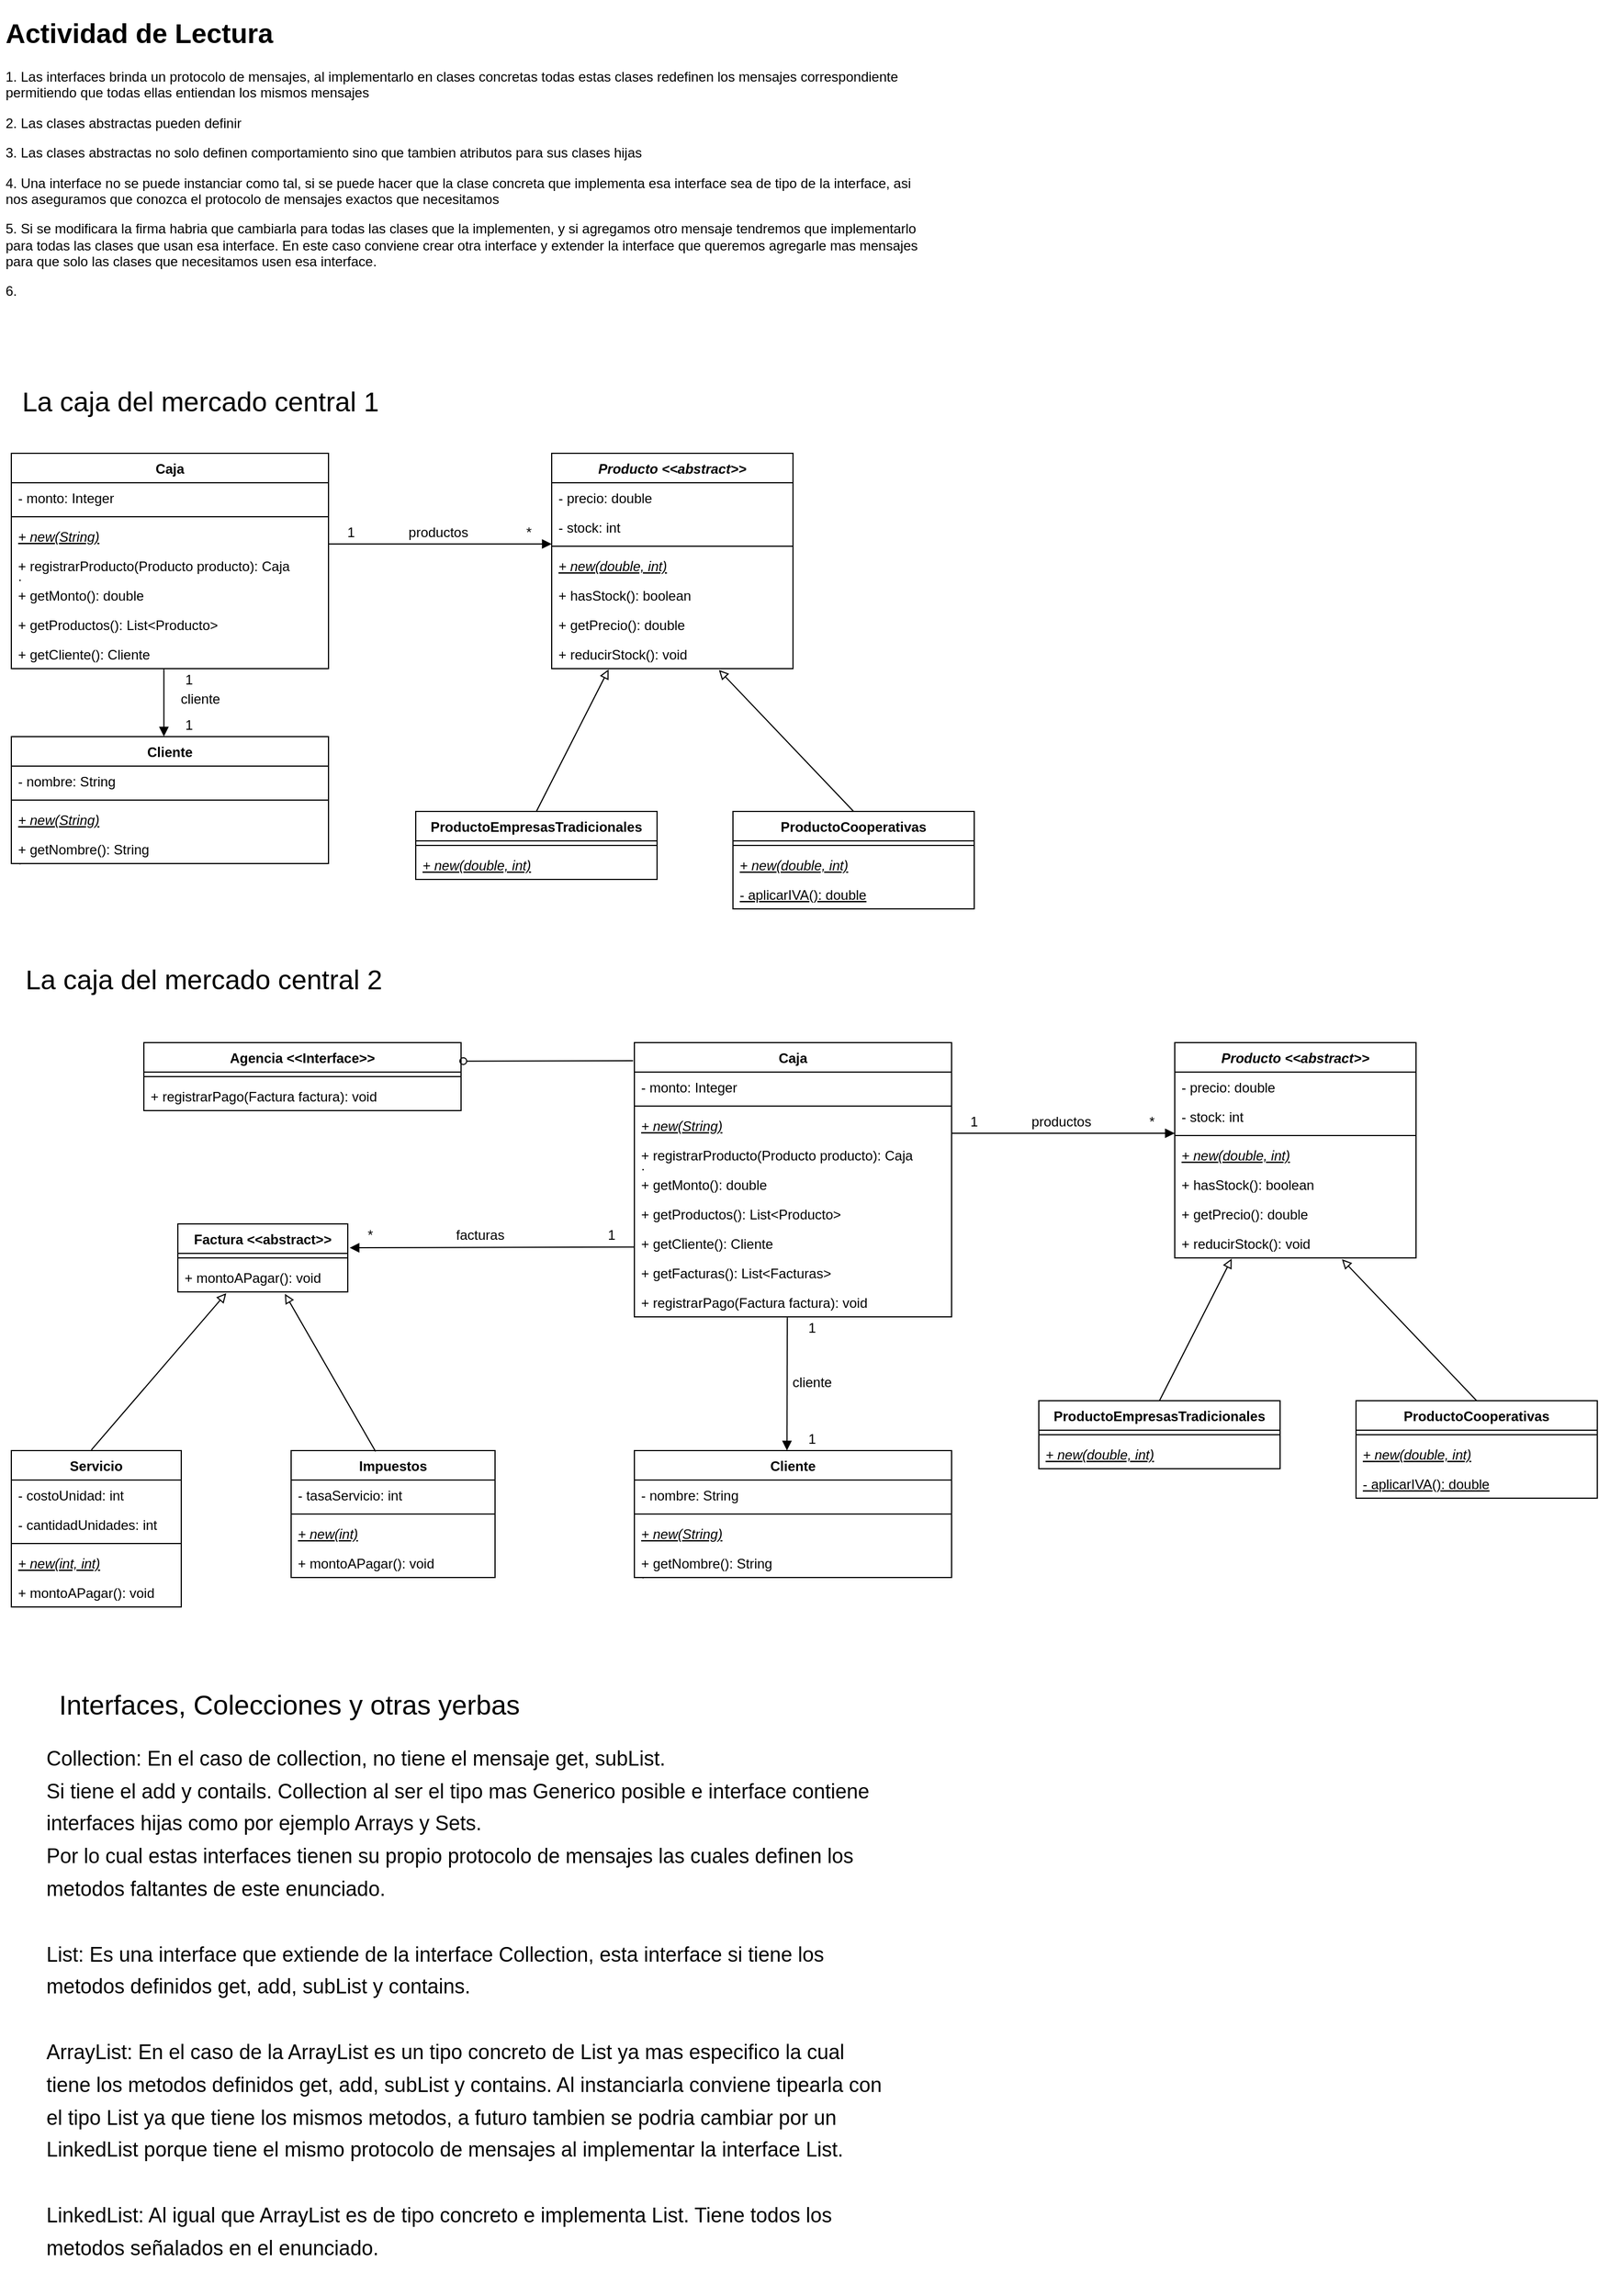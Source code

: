 <mxfile version="17.4.6" type="github">
  <diagram id="h2imKSvwqHgFwFgqD-qL" name="Page-1">
    <mxGraphModel dx="1090" dy="577" grid="1" gridSize="10" guides="1" tooltips="1" connect="1" arrows="1" fold="1" page="1" pageScale="1" pageWidth="827" pageHeight="1169" math="0" shadow="0">
      <root>
        <mxCell id="0" />
        <mxCell id="1" parent="0" />
        <mxCell id="-CZiWa_femPdXsY6NKQu-2" value="&lt;h1&gt;Actividad de Lectura&lt;/h1&gt;&lt;p&gt;1. Las interfaces brinda un protocolo de mensajes, al implementarlo en clases concretas todas estas clases redefinen los mensajes correspondiente permitiendo que todas ellas entiendan los mismos mensajes&lt;/p&gt;&lt;p&gt;2. Las clases abstractas pueden definir&amp;nbsp;&lt;/p&gt;&lt;p&gt;3. Las clases abstractas no solo definen comportamiento sino que tambien atributos para sus clases hijas&lt;/p&gt;&lt;p&gt;4. Una interface no se puede instanciar como tal, si se puede hacer que la clase concreta que implementa esa interface sea de tipo de la interface, asi nos aseguramos que conozca el protocolo de mensajes exactos que necesitamos&lt;/p&gt;&lt;p&gt;5. Si se modificara la firma habria que cambiarla para todas las clases que la implementen, y si agregamos otro mensaje tendremos que implementarlo para todas las clases que usan esa interface. En este caso conviene crear otra interface y extender la interface que queremos agregarle mas mensajes para que solo las clases que necesitamos usen esa interface.&lt;/p&gt;&lt;p&gt;6.&lt;/p&gt;" style="text;html=1;strokeColor=none;fillColor=none;spacing=5;spacingTop=-20;whiteSpace=wrap;overflow=hidden;rounded=0;" parent="1" vertex="1">
          <mxGeometry y="10" width="820" height="320" as="geometry" />
        </mxCell>
        <mxCell id="-CZiWa_femPdXsY6NKQu-3" value="&lt;font style=&quot;font-size: 24px&quot;&gt;La caja del mercado central 1&lt;/font&gt;" style="text;html=1;strokeColor=none;fillColor=none;align=center;verticalAlign=middle;whiteSpace=wrap;rounded=0;" parent="1" vertex="1">
          <mxGeometry x="7" y="340" width="340" height="30" as="geometry" />
        </mxCell>
        <mxCell id="-CZiWa_femPdXsY6NKQu-4" value="Producto &lt;&lt;abstract&gt;&gt;" style="swimlane;fontStyle=3;align=center;verticalAlign=top;childLayout=stackLayout;horizontal=1;startSize=26;horizontalStack=0;resizeParent=1;resizeParentMax=0;resizeLast=0;collapsible=1;marginBottom=0;strokeColor=default;" parent="1" vertex="1">
          <mxGeometry x="487" y="400" width="213" height="190" as="geometry" />
        </mxCell>
        <mxCell id="-CZiWa_femPdXsY6NKQu-6" value="- precio: double" style="text;strokeColor=none;fillColor=none;align=left;verticalAlign=top;spacingLeft=4;spacingRight=4;overflow=hidden;rotatable=0;points=[[0,0.5],[1,0.5]];portConstraint=eastwest;" parent="-CZiWa_femPdXsY6NKQu-4" vertex="1">
          <mxGeometry y="26" width="213" height="26" as="geometry" />
        </mxCell>
        <mxCell id="-CZiWa_femPdXsY6NKQu-17" value="- stock: int" style="text;strokeColor=none;fillColor=none;align=left;verticalAlign=top;spacingLeft=4;spacingRight=4;overflow=hidden;rotatable=0;points=[[0,0.5],[1,0.5]];portConstraint=eastwest;" parent="-CZiWa_femPdXsY6NKQu-4" vertex="1">
          <mxGeometry y="52" width="213" height="26" as="geometry" />
        </mxCell>
        <mxCell id="-CZiWa_femPdXsY6NKQu-5" value="" style="line;strokeWidth=1;fillColor=none;align=left;verticalAlign=middle;spacingTop=-1;spacingLeft=3;spacingRight=3;rotatable=0;labelPosition=right;points=[];portConstraint=eastwest;" parent="-CZiWa_femPdXsY6NKQu-4" vertex="1">
          <mxGeometry y="78" width="213" height="8" as="geometry" />
        </mxCell>
        <mxCell id="vVhiKxb_t9OgOWYi2Gku-17" value="+ new(double, int)" style="text;strokeColor=none;fillColor=none;align=left;verticalAlign=top;spacingLeft=4;spacingRight=4;overflow=hidden;rotatable=0;points=[[0,0.5],[1,0.5]];portConstraint=eastwest;fontStyle=6" vertex="1" parent="-CZiWa_femPdXsY6NKQu-4">
          <mxGeometry y="86" width="213" height="26" as="geometry" />
        </mxCell>
        <mxCell id="WXgyOnsabrxjxRNwVm4t-1" value="+ hasStock(): boolean" style="text;strokeColor=none;fillColor=none;align=left;verticalAlign=top;spacingLeft=4;spacingRight=4;overflow=hidden;rotatable=0;points=[[0,0.5],[1,0.5]];portConstraint=eastwest;" parent="-CZiWa_femPdXsY6NKQu-4" vertex="1">
          <mxGeometry y="112" width="213" height="26" as="geometry" />
        </mxCell>
        <mxCell id="vVhiKxb_t9OgOWYi2Gku-18" value="+ getPrecio(): double" style="text;strokeColor=none;fillColor=none;align=left;verticalAlign=top;spacingLeft=4;spacingRight=4;overflow=hidden;rotatable=0;points=[[0,0.5],[1,0.5]];portConstraint=eastwest;" vertex="1" parent="-CZiWa_femPdXsY6NKQu-4">
          <mxGeometry y="138" width="213" height="26" as="geometry" />
        </mxCell>
        <mxCell id="vVhiKxb_t9OgOWYi2Gku-19" value="+ reducirStock(): void" style="text;strokeColor=none;fillColor=none;align=left;verticalAlign=top;spacingLeft=4;spacingRight=4;overflow=hidden;rotatable=0;points=[[0,0.5],[1,0.5]];portConstraint=eastwest;" vertex="1" parent="-CZiWa_femPdXsY6NKQu-4">
          <mxGeometry y="164" width="213" height="26" as="geometry" />
        </mxCell>
        <mxCell id="-CZiWa_femPdXsY6NKQu-10" value="Caja" style="swimlane;fontStyle=1;align=center;verticalAlign=top;childLayout=stackLayout;horizontal=1;startSize=26;horizontalStack=0;resizeParent=1;resizeParentMax=0;resizeLast=0;collapsible=1;marginBottom=0;strokeColor=default;" parent="1" vertex="1">
          <mxGeometry x="10" y="400" width="280" height="190" as="geometry" />
        </mxCell>
        <mxCell id="-CZiWa_femPdXsY6NKQu-35" value="- monto: Integer" style="text;strokeColor=none;fillColor=none;align=left;verticalAlign=top;spacingLeft=4;spacingRight=4;overflow=hidden;rotatable=0;points=[[0,0.5],[1,0.5]];portConstraint=eastwest;" parent="-CZiWa_femPdXsY6NKQu-10" vertex="1">
          <mxGeometry y="26" width="280" height="26" as="geometry" />
        </mxCell>
        <mxCell id="-CZiWa_femPdXsY6NKQu-11" value="" style="line;strokeWidth=1;fillColor=none;align=left;verticalAlign=middle;spacingTop=-1;spacingLeft=3;spacingRight=3;rotatable=0;labelPosition=right;points=[];portConstraint=eastwest;" parent="-CZiWa_femPdXsY6NKQu-10" vertex="1">
          <mxGeometry y="52" width="280" height="8" as="geometry" />
        </mxCell>
        <mxCell id="-CZiWa_femPdXsY6NKQu-12" value="+ new(String)" style="text;strokeColor=none;fillColor=none;align=left;verticalAlign=top;spacingLeft=4;spacingRight=4;overflow=hidden;rotatable=0;points=[[0,0.5],[1,0.5]];portConstraint=eastwest;fontStyle=6" parent="-CZiWa_femPdXsY6NKQu-10" vertex="1">
          <mxGeometry y="60" width="280" height="26" as="geometry" />
        </mxCell>
        <mxCell id="vVhiKxb_t9OgOWYi2Gku-1" value="+ registrarProducto(Producto producto): Caja&#xa;: " style="text;strokeColor=none;fillColor=none;align=left;verticalAlign=top;spacingLeft=4;spacingRight=4;overflow=hidden;rotatable=0;points=[[0,0.5],[1,0.5]];portConstraint=eastwest;" vertex="1" parent="-CZiWa_femPdXsY6NKQu-10">
          <mxGeometry y="86" width="280" height="26" as="geometry" />
        </mxCell>
        <mxCell id="-CZiWa_femPdXsY6NKQu-13" value="+ getMonto(): double" style="text;strokeColor=none;fillColor=none;align=left;verticalAlign=top;spacingLeft=4;spacingRight=4;overflow=hidden;rotatable=0;points=[[0,0.5],[1,0.5]];portConstraint=eastwest;" parent="-CZiWa_femPdXsY6NKQu-10" vertex="1">
          <mxGeometry y="112" width="280" height="26" as="geometry" />
        </mxCell>
        <mxCell id="vVhiKxb_t9OgOWYi2Gku-2" value="+ getProductos(): List&lt;Producto&gt;" style="text;strokeColor=none;fillColor=none;align=left;verticalAlign=top;spacingLeft=4;spacingRight=4;overflow=hidden;rotatable=0;points=[[0,0.5],[1,0.5]];portConstraint=eastwest;" vertex="1" parent="-CZiWa_femPdXsY6NKQu-10">
          <mxGeometry y="138" width="280" height="26" as="geometry" />
        </mxCell>
        <mxCell id="vVhiKxb_t9OgOWYi2Gku-3" value="+ getCliente(): Cliente" style="text;strokeColor=none;fillColor=none;align=left;verticalAlign=top;spacingLeft=4;spacingRight=4;overflow=hidden;rotatable=0;points=[[0,0.5],[1,0.5]];portConstraint=eastwest;" vertex="1" parent="-CZiWa_femPdXsY6NKQu-10">
          <mxGeometry y="164" width="280" height="26" as="geometry" />
        </mxCell>
        <mxCell id="-CZiWa_femPdXsY6NKQu-18" value="ProductoEmpresasTradicionales" style="swimlane;fontStyle=1;align=center;verticalAlign=top;childLayout=stackLayout;horizontal=1;startSize=26;horizontalStack=0;resizeParent=1;resizeParentMax=0;resizeLast=0;collapsible=1;marginBottom=0;strokeColor=default;" parent="1" vertex="1">
          <mxGeometry x="367" y="716" width="213" height="60" as="geometry" />
        </mxCell>
        <mxCell id="-CZiWa_femPdXsY6NKQu-21" value="" style="line;strokeWidth=1;fillColor=none;align=left;verticalAlign=middle;spacingTop=-1;spacingLeft=3;spacingRight=3;rotatable=0;labelPosition=right;points=[];portConstraint=eastwest;" parent="-CZiWa_femPdXsY6NKQu-18" vertex="1">
          <mxGeometry y="26" width="213" height="8" as="geometry" />
        </mxCell>
        <mxCell id="vVhiKxb_t9OgOWYi2Gku-20" value="+ new(double, int)" style="text;strokeColor=none;fillColor=none;align=left;verticalAlign=top;spacingLeft=4;spacingRight=4;overflow=hidden;rotatable=0;points=[[0,0.5],[1,0.5]];portConstraint=eastwest;fontStyle=6" vertex="1" parent="-CZiWa_femPdXsY6NKQu-18">
          <mxGeometry y="34" width="213" height="26" as="geometry" />
        </mxCell>
        <mxCell id="-CZiWa_femPdXsY6NKQu-25" value="ProductoCooperativas" style="swimlane;fontStyle=1;align=center;verticalAlign=top;childLayout=stackLayout;horizontal=1;startSize=26;horizontalStack=0;resizeParent=1;resizeParentMax=0;resizeLast=0;collapsible=1;marginBottom=0;strokeColor=default;" parent="1" vertex="1">
          <mxGeometry x="647" y="716" width="213" height="86" as="geometry" />
        </mxCell>
        <mxCell id="-CZiWa_femPdXsY6NKQu-28" value="" style="line;strokeWidth=1;fillColor=none;align=left;verticalAlign=middle;spacingTop=-1;spacingLeft=3;spacingRight=3;rotatable=0;labelPosition=right;points=[];portConstraint=eastwest;" parent="-CZiWa_femPdXsY6NKQu-25" vertex="1">
          <mxGeometry y="26" width="213" height="8" as="geometry" />
        </mxCell>
        <mxCell id="vVhiKxb_t9OgOWYi2Gku-21" value="+ new(double, int)" style="text;strokeColor=none;fillColor=none;align=left;verticalAlign=top;spacingLeft=4;spacingRight=4;overflow=hidden;rotatable=0;points=[[0,0.5],[1,0.5]];portConstraint=eastwest;fontStyle=6" vertex="1" parent="-CZiWa_femPdXsY6NKQu-25">
          <mxGeometry y="34" width="213" height="26" as="geometry" />
        </mxCell>
        <mxCell id="WXgyOnsabrxjxRNwVm4t-2" value="- aplicarIVA(): double" style="text;strokeColor=none;fillColor=none;align=left;verticalAlign=top;spacingLeft=4;spacingRight=4;overflow=hidden;rotatable=0;points=[[0,0.5],[1,0.5]];portConstraint=eastwest;fontStyle=4" parent="-CZiWa_femPdXsY6NKQu-25" vertex="1">
          <mxGeometry y="60" width="213" height="26" as="geometry" />
        </mxCell>
        <mxCell id="-CZiWa_femPdXsY6NKQu-32" style="edgeStyle=none;orthogonalLoop=1;jettySize=auto;html=1;exitX=1;exitY=1;exitDx=0;exitDy=0;endArrow=none;endFill=0;rounded=0;entryX=0.999;entryY=0.808;entryDx=0;entryDy=0;entryPerimeter=0;startArrow=block;startFill=1;" parent="1" source="-CZiWa_femPdXsY6NKQu-37" edge="1">
          <mxGeometry relative="1" as="geometry">
            <mxPoint x="289.997" y="479.998" as="targetPoint" />
            <mxPoint x="482.21" y="480.422" as="sourcePoint" />
          </mxGeometry>
        </mxCell>
        <mxCell id="-CZiWa_femPdXsY6NKQu-33" style="edgeStyle=none;orthogonalLoop=1;jettySize=auto;html=1;endArrow=none;endFill=0;rounded=0;entryX=0.5;entryY=0;entryDx=0;entryDy=0;startArrow=block;startFill=0;exitX=0.236;exitY=1.025;exitDx=0;exitDy=0;exitPerimeter=0;" parent="1" source="vVhiKxb_t9OgOWYi2Gku-19" target="-CZiWa_femPdXsY6NKQu-18" edge="1">
          <mxGeometry relative="1" as="geometry">
            <mxPoint x="530.55" y="623.43" as="targetPoint" />
            <mxPoint x="527" y="610" as="sourcePoint" />
          </mxGeometry>
        </mxCell>
        <mxCell id="-CZiWa_femPdXsY6NKQu-34" style="edgeStyle=none;orthogonalLoop=1;jettySize=auto;html=1;endArrow=none;endFill=0;rounded=0;entryX=0.5;entryY=0;entryDx=0;entryDy=0;startArrow=block;startFill=0;exitX=0.693;exitY=1.045;exitDx=0;exitDy=0;exitPerimeter=0;" parent="1" source="vVhiKxb_t9OgOWYi2Gku-19" target="-CZiWa_femPdXsY6NKQu-25" edge="1">
          <mxGeometry relative="1" as="geometry">
            <mxPoint x="571.75" y="650" as="targetPoint" />
            <mxPoint x="677" y="630" as="sourcePoint" />
          </mxGeometry>
        </mxCell>
        <mxCell id="-CZiWa_femPdXsY6NKQu-36" value="productos" style="text;html=1;strokeColor=none;fillColor=none;align=center;verticalAlign=middle;whiteSpace=wrap;rounded=0;" parent="1" vertex="1">
          <mxGeometry x="367" y="460" width="40" height="20" as="geometry" />
        </mxCell>
        <mxCell id="-CZiWa_femPdXsY6NKQu-37" value="*" style="text;html=1;strokeColor=none;fillColor=none;align=center;verticalAlign=middle;whiteSpace=wrap;rounded=0;" parent="1" vertex="1">
          <mxGeometry x="447" y="460" width="40" height="20" as="geometry" />
        </mxCell>
        <mxCell id="-CZiWa_femPdXsY6NKQu-38" value="1" style="text;html=1;strokeColor=none;fillColor=none;align=center;verticalAlign=middle;whiteSpace=wrap;rounded=0;" parent="1" vertex="1">
          <mxGeometry x="290" y="460" width="40" height="20" as="geometry" />
        </mxCell>
        <mxCell id="vVhiKxb_t9OgOWYi2Gku-4" value="Cliente" style="swimlane;fontStyle=1;align=center;verticalAlign=top;childLayout=stackLayout;horizontal=1;startSize=26;horizontalStack=0;resizeParent=1;resizeParentMax=0;resizeLast=0;collapsible=1;marginBottom=0;strokeColor=default;" vertex="1" parent="1">
          <mxGeometry x="10" y="650" width="280" height="112" as="geometry" />
        </mxCell>
        <mxCell id="vVhiKxb_t9OgOWYi2Gku-5" value="- nombre: String" style="text;strokeColor=none;fillColor=none;align=left;verticalAlign=top;spacingLeft=4;spacingRight=4;overflow=hidden;rotatable=0;points=[[0,0.5],[1,0.5]];portConstraint=eastwest;" vertex="1" parent="vVhiKxb_t9OgOWYi2Gku-4">
          <mxGeometry y="26" width="280" height="26" as="geometry" />
        </mxCell>
        <mxCell id="vVhiKxb_t9OgOWYi2Gku-7" value="" style="line;strokeWidth=1;fillColor=none;align=left;verticalAlign=middle;spacingTop=-1;spacingLeft=3;spacingRight=3;rotatable=0;labelPosition=right;points=[];portConstraint=eastwest;" vertex="1" parent="vVhiKxb_t9OgOWYi2Gku-4">
          <mxGeometry y="52" width="280" height="8" as="geometry" />
        </mxCell>
        <mxCell id="vVhiKxb_t9OgOWYi2Gku-8" value="+ new(String)" style="text;strokeColor=none;fillColor=none;align=left;verticalAlign=top;spacingLeft=4;spacingRight=4;overflow=hidden;rotatable=0;points=[[0,0.5],[1,0.5]];portConstraint=eastwest;fontStyle=6" vertex="1" parent="vVhiKxb_t9OgOWYi2Gku-4">
          <mxGeometry y="60" width="280" height="26" as="geometry" />
        </mxCell>
        <mxCell id="vVhiKxb_t9OgOWYi2Gku-9" value="+ getNombre(): String&#xa;: " style="text;strokeColor=none;fillColor=none;align=left;verticalAlign=top;spacingLeft=4;spacingRight=4;overflow=hidden;rotatable=0;points=[[0,0.5],[1,0.5]];portConstraint=eastwest;" vertex="1" parent="vVhiKxb_t9OgOWYi2Gku-4">
          <mxGeometry y="86" width="280" height="26" as="geometry" />
        </mxCell>
        <mxCell id="vVhiKxb_t9OgOWYi2Gku-13" style="edgeStyle=none;orthogonalLoop=1;jettySize=auto;html=1;exitX=0.481;exitY=-0.001;exitDx=0;exitDy=0;endArrow=none;endFill=0;rounded=0;entryX=0.481;entryY=1.022;entryDx=0;entryDy=0;entryPerimeter=0;startArrow=block;startFill=1;exitPerimeter=0;" edge="1" parent="1" source="vVhiKxb_t9OgOWYi2Gku-4" target="vVhiKxb_t9OgOWYi2Gku-3">
          <mxGeometry relative="1" as="geometry">
            <mxPoint x="299.997" y="489.998" as="targetPoint" />
            <mxPoint x="497" y="490" as="sourcePoint" />
          </mxGeometry>
        </mxCell>
        <mxCell id="vVhiKxb_t9OgOWYi2Gku-14" value="cliente" style="text;html=1;strokeColor=none;fillColor=none;align=center;verticalAlign=middle;whiteSpace=wrap;rounded=0;" vertex="1" parent="1">
          <mxGeometry x="157" y="607" width="40" height="20" as="geometry" />
        </mxCell>
        <mxCell id="vVhiKxb_t9OgOWYi2Gku-15" value="1" style="text;html=1;strokeColor=none;fillColor=none;align=center;verticalAlign=middle;whiteSpace=wrap;rounded=0;" vertex="1" parent="1">
          <mxGeometry x="147" y="590" width="40" height="20" as="geometry" />
        </mxCell>
        <mxCell id="vVhiKxb_t9OgOWYi2Gku-16" value="1" style="text;html=1;strokeColor=none;fillColor=none;align=center;verticalAlign=middle;whiteSpace=wrap;rounded=0;" vertex="1" parent="1">
          <mxGeometry x="147" y="630" width="40" height="20" as="geometry" />
        </mxCell>
        <mxCell id="vVhiKxb_t9OgOWYi2Gku-23" value="Producto &lt;&lt;abstract&gt;&gt;" style="swimlane;fontStyle=3;align=center;verticalAlign=top;childLayout=stackLayout;horizontal=1;startSize=26;horizontalStack=0;resizeParent=1;resizeParentMax=0;resizeLast=0;collapsible=1;marginBottom=0;strokeColor=default;" vertex="1" parent="1">
          <mxGeometry x="1037" y="920" width="213" height="190" as="geometry" />
        </mxCell>
        <mxCell id="vVhiKxb_t9OgOWYi2Gku-24" value="- precio: double" style="text;strokeColor=none;fillColor=none;align=left;verticalAlign=top;spacingLeft=4;spacingRight=4;overflow=hidden;rotatable=0;points=[[0,0.5],[1,0.5]];portConstraint=eastwest;" vertex="1" parent="vVhiKxb_t9OgOWYi2Gku-23">
          <mxGeometry y="26" width="213" height="26" as="geometry" />
        </mxCell>
        <mxCell id="vVhiKxb_t9OgOWYi2Gku-25" value="- stock: int" style="text;strokeColor=none;fillColor=none;align=left;verticalAlign=top;spacingLeft=4;spacingRight=4;overflow=hidden;rotatable=0;points=[[0,0.5],[1,0.5]];portConstraint=eastwest;" vertex="1" parent="vVhiKxb_t9OgOWYi2Gku-23">
          <mxGeometry y="52" width="213" height="26" as="geometry" />
        </mxCell>
        <mxCell id="vVhiKxb_t9OgOWYi2Gku-26" value="" style="line;strokeWidth=1;fillColor=none;align=left;verticalAlign=middle;spacingTop=-1;spacingLeft=3;spacingRight=3;rotatable=0;labelPosition=right;points=[];portConstraint=eastwest;" vertex="1" parent="vVhiKxb_t9OgOWYi2Gku-23">
          <mxGeometry y="78" width="213" height="8" as="geometry" />
        </mxCell>
        <mxCell id="vVhiKxb_t9OgOWYi2Gku-27" value="+ new(double, int)" style="text;strokeColor=none;fillColor=none;align=left;verticalAlign=top;spacingLeft=4;spacingRight=4;overflow=hidden;rotatable=0;points=[[0,0.5],[1,0.5]];portConstraint=eastwest;fontStyle=6" vertex="1" parent="vVhiKxb_t9OgOWYi2Gku-23">
          <mxGeometry y="86" width="213" height="26" as="geometry" />
        </mxCell>
        <mxCell id="vVhiKxb_t9OgOWYi2Gku-28" value="+ hasStock(): boolean" style="text;strokeColor=none;fillColor=none;align=left;verticalAlign=top;spacingLeft=4;spacingRight=4;overflow=hidden;rotatable=0;points=[[0,0.5],[1,0.5]];portConstraint=eastwest;" vertex="1" parent="vVhiKxb_t9OgOWYi2Gku-23">
          <mxGeometry y="112" width="213" height="26" as="geometry" />
        </mxCell>
        <mxCell id="vVhiKxb_t9OgOWYi2Gku-29" value="+ getPrecio(): double" style="text;strokeColor=none;fillColor=none;align=left;verticalAlign=top;spacingLeft=4;spacingRight=4;overflow=hidden;rotatable=0;points=[[0,0.5],[1,0.5]];portConstraint=eastwest;" vertex="1" parent="vVhiKxb_t9OgOWYi2Gku-23">
          <mxGeometry y="138" width="213" height="26" as="geometry" />
        </mxCell>
        <mxCell id="vVhiKxb_t9OgOWYi2Gku-30" value="+ reducirStock(): void" style="text;strokeColor=none;fillColor=none;align=left;verticalAlign=top;spacingLeft=4;spacingRight=4;overflow=hidden;rotatable=0;points=[[0,0.5],[1,0.5]];portConstraint=eastwest;" vertex="1" parent="vVhiKxb_t9OgOWYi2Gku-23">
          <mxGeometry y="164" width="213" height="26" as="geometry" />
        </mxCell>
        <mxCell id="vVhiKxb_t9OgOWYi2Gku-31" value="Caja" style="swimlane;fontStyle=1;align=center;verticalAlign=top;childLayout=stackLayout;horizontal=1;startSize=26;horizontalStack=0;resizeParent=1;resizeParentMax=0;resizeLast=0;collapsible=1;marginBottom=0;strokeColor=default;" vertex="1" parent="1">
          <mxGeometry x="560" y="920" width="280" height="242" as="geometry" />
        </mxCell>
        <mxCell id="vVhiKxb_t9OgOWYi2Gku-32" value="- monto: Integer" style="text;strokeColor=none;fillColor=none;align=left;verticalAlign=top;spacingLeft=4;spacingRight=4;overflow=hidden;rotatable=0;points=[[0,0.5],[1,0.5]];portConstraint=eastwest;" vertex="1" parent="vVhiKxb_t9OgOWYi2Gku-31">
          <mxGeometry y="26" width="280" height="26" as="geometry" />
        </mxCell>
        <mxCell id="vVhiKxb_t9OgOWYi2Gku-33" value="" style="line;strokeWidth=1;fillColor=none;align=left;verticalAlign=middle;spacingTop=-1;spacingLeft=3;spacingRight=3;rotatable=0;labelPosition=right;points=[];portConstraint=eastwest;" vertex="1" parent="vVhiKxb_t9OgOWYi2Gku-31">
          <mxGeometry y="52" width="280" height="8" as="geometry" />
        </mxCell>
        <mxCell id="vVhiKxb_t9OgOWYi2Gku-34" value="+ new(String)" style="text;strokeColor=none;fillColor=none;align=left;verticalAlign=top;spacingLeft=4;spacingRight=4;overflow=hidden;rotatable=0;points=[[0,0.5],[1,0.5]];portConstraint=eastwest;fontStyle=6" vertex="1" parent="vVhiKxb_t9OgOWYi2Gku-31">
          <mxGeometry y="60" width="280" height="26" as="geometry" />
        </mxCell>
        <mxCell id="vVhiKxb_t9OgOWYi2Gku-35" value="+ registrarProducto(Producto producto): Caja&#xa;: " style="text;strokeColor=none;fillColor=none;align=left;verticalAlign=top;spacingLeft=4;spacingRight=4;overflow=hidden;rotatable=0;points=[[0,0.5],[1,0.5]];portConstraint=eastwest;" vertex="1" parent="vVhiKxb_t9OgOWYi2Gku-31">
          <mxGeometry y="86" width="280" height="26" as="geometry" />
        </mxCell>
        <mxCell id="vVhiKxb_t9OgOWYi2Gku-36" value="+ getMonto(): double" style="text;strokeColor=none;fillColor=none;align=left;verticalAlign=top;spacingLeft=4;spacingRight=4;overflow=hidden;rotatable=0;points=[[0,0.5],[1,0.5]];portConstraint=eastwest;" vertex="1" parent="vVhiKxb_t9OgOWYi2Gku-31">
          <mxGeometry y="112" width="280" height="26" as="geometry" />
        </mxCell>
        <mxCell id="vVhiKxb_t9OgOWYi2Gku-37" value="+ getProductos(): List&lt;Producto&gt;" style="text;strokeColor=none;fillColor=none;align=left;verticalAlign=top;spacingLeft=4;spacingRight=4;overflow=hidden;rotatable=0;points=[[0,0.5],[1,0.5]];portConstraint=eastwest;" vertex="1" parent="vVhiKxb_t9OgOWYi2Gku-31">
          <mxGeometry y="138" width="280" height="26" as="geometry" />
        </mxCell>
        <mxCell id="vVhiKxb_t9OgOWYi2Gku-38" value="+ getCliente(): Cliente" style="text;strokeColor=none;fillColor=none;align=left;verticalAlign=top;spacingLeft=4;spacingRight=4;overflow=hidden;rotatable=0;points=[[0,0.5],[1,0.5]];portConstraint=eastwest;" vertex="1" parent="vVhiKxb_t9OgOWYi2Gku-31">
          <mxGeometry y="164" width="280" height="26" as="geometry" />
        </mxCell>
        <mxCell id="vVhiKxb_t9OgOWYi2Gku-61" value="+ getFacturas(): List&lt;Facturas&gt;" style="text;strokeColor=none;fillColor=none;align=left;verticalAlign=top;spacingLeft=4;spacingRight=4;overflow=hidden;rotatable=0;points=[[0,0.5],[1,0.5]];portConstraint=eastwest;" vertex="1" parent="vVhiKxb_t9OgOWYi2Gku-31">
          <mxGeometry y="190" width="280" height="26" as="geometry" />
        </mxCell>
        <mxCell id="vVhiKxb_t9OgOWYi2Gku-62" value="+ registrarPago(Factura factura): void" style="text;strokeColor=none;fillColor=none;align=left;verticalAlign=top;spacingLeft=4;spacingRight=4;overflow=hidden;rotatable=0;points=[[0,0.5],[1,0.5]];portConstraint=eastwest;" vertex="1" parent="vVhiKxb_t9OgOWYi2Gku-31">
          <mxGeometry y="216" width="280" height="26" as="geometry" />
        </mxCell>
        <mxCell id="vVhiKxb_t9OgOWYi2Gku-39" value="ProductoEmpresasTradicionales" style="swimlane;fontStyle=1;align=center;verticalAlign=top;childLayout=stackLayout;horizontal=1;startSize=26;horizontalStack=0;resizeParent=1;resizeParentMax=0;resizeLast=0;collapsible=1;marginBottom=0;strokeColor=default;" vertex="1" parent="1">
          <mxGeometry x="917" y="1236" width="213" height="60" as="geometry" />
        </mxCell>
        <mxCell id="vVhiKxb_t9OgOWYi2Gku-40" value="" style="line;strokeWidth=1;fillColor=none;align=left;verticalAlign=middle;spacingTop=-1;spacingLeft=3;spacingRight=3;rotatable=0;labelPosition=right;points=[];portConstraint=eastwest;" vertex="1" parent="vVhiKxb_t9OgOWYi2Gku-39">
          <mxGeometry y="26" width="213" height="8" as="geometry" />
        </mxCell>
        <mxCell id="vVhiKxb_t9OgOWYi2Gku-41" value="+ new(double, int)" style="text;strokeColor=none;fillColor=none;align=left;verticalAlign=top;spacingLeft=4;spacingRight=4;overflow=hidden;rotatable=0;points=[[0,0.5],[1,0.5]];portConstraint=eastwest;fontStyle=6" vertex="1" parent="vVhiKxb_t9OgOWYi2Gku-39">
          <mxGeometry y="34" width="213" height="26" as="geometry" />
        </mxCell>
        <mxCell id="vVhiKxb_t9OgOWYi2Gku-42" value="ProductoCooperativas" style="swimlane;fontStyle=1;align=center;verticalAlign=top;childLayout=stackLayout;horizontal=1;startSize=26;horizontalStack=0;resizeParent=1;resizeParentMax=0;resizeLast=0;collapsible=1;marginBottom=0;strokeColor=default;" vertex="1" parent="1">
          <mxGeometry x="1197" y="1236" width="213" height="86" as="geometry" />
        </mxCell>
        <mxCell id="vVhiKxb_t9OgOWYi2Gku-43" value="" style="line;strokeWidth=1;fillColor=none;align=left;verticalAlign=middle;spacingTop=-1;spacingLeft=3;spacingRight=3;rotatable=0;labelPosition=right;points=[];portConstraint=eastwest;" vertex="1" parent="vVhiKxb_t9OgOWYi2Gku-42">
          <mxGeometry y="26" width="213" height="8" as="geometry" />
        </mxCell>
        <mxCell id="vVhiKxb_t9OgOWYi2Gku-44" value="+ new(double, int)" style="text;strokeColor=none;fillColor=none;align=left;verticalAlign=top;spacingLeft=4;spacingRight=4;overflow=hidden;rotatable=0;points=[[0,0.5],[1,0.5]];portConstraint=eastwest;fontStyle=6" vertex="1" parent="vVhiKxb_t9OgOWYi2Gku-42">
          <mxGeometry y="34" width="213" height="26" as="geometry" />
        </mxCell>
        <mxCell id="vVhiKxb_t9OgOWYi2Gku-45" value="- aplicarIVA(): double" style="text;strokeColor=none;fillColor=none;align=left;verticalAlign=top;spacingLeft=4;spacingRight=4;overflow=hidden;rotatable=0;points=[[0,0.5],[1,0.5]];portConstraint=eastwest;fontStyle=4" vertex="1" parent="vVhiKxb_t9OgOWYi2Gku-42">
          <mxGeometry y="60" width="213" height="26" as="geometry" />
        </mxCell>
        <mxCell id="vVhiKxb_t9OgOWYi2Gku-46" style="edgeStyle=none;orthogonalLoop=1;jettySize=auto;html=1;exitX=1;exitY=1;exitDx=0;exitDy=0;endArrow=none;endFill=0;rounded=0;entryX=0.999;entryY=0.808;entryDx=0;entryDy=0;entryPerimeter=0;startArrow=block;startFill=1;" edge="1" parent="1" source="vVhiKxb_t9OgOWYi2Gku-50">
          <mxGeometry relative="1" as="geometry">
            <mxPoint x="839.997" y="999.998" as="targetPoint" />
            <mxPoint x="1032.21" y="1000.422" as="sourcePoint" />
          </mxGeometry>
        </mxCell>
        <mxCell id="vVhiKxb_t9OgOWYi2Gku-47" style="edgeStyle=none;orthogonalLoop=1;jettySize=auto;html=1;endArrow=none;endFill=0;rounded=0;entryX=0.5;entryY=0;entryDx=0;entryDy=0;startArrow=block;startFill=0;exitX=0.236;exitY=1.025;exitDx=0;exitDy=0;exitPerimeter=0;" edge="1" parent="1" source="vVhiKxb_t9OgOWYi2Gku-30" target="vVhiKxb_t9OgOWYi2Gku-39">
          <mxGeometry relative="1" as="geometry">
            <mxPoint x="1080.55" y="1143.43" as="targetPoint" />
            <mxPoint x="1077" y="1130" as="sourcePoint" />
          </mxGeometry>
        </mxCell>
        <mxCell id="vVhiKxb_t9OgOWYi2Gku-48" style="edgeStyle=none;orthogonalLoop=1;jettySize=auto;html=1;endArrow=none;endFill=0;rounded=0;entryX=0.5;entryY=0;entryDx=0;entryDy=0;startArrow=block;startFill=0;exitX=0.693;exitY=1.045;exitDx=0;exitDy=0;exitPerimeter=0;" edge="1" parent="1" source="vVhiKxb_t9OgOWYi2Gku-30" target="vVhiKxb_t9OgOWYi2Gku-42">
          <mxGeometry relative="1" as="geometry">
            <mxPoint x="1121.75" y="1170" as="targetPoint" />
            <mxPoint x="1227" y="1150" as="sourcePoint" />
          </mxGeometry>
        </mxCell>
        <mxCell id="vVhiKxb_t9OgOWYi2Gku-49" value="productos" style="text;html=1;strokeColor=none;fillColor=none;align=center;verticalAlign=middle;whiteSpace=wrap;rounded=0;" vertex="1" parent="1">
          <mxGeometry x="917" y="980" width="40" height="20" as="geometry" />
        </mxCell>
        <mxCell id="vVhiKxb_t9OgOWYi2Gku-50" value="*" style="text;html=1;strokeColor=none;fillColor=none;align=center;verticalAlign=middle;whiteSpace=wrap;rounded=0;" vertex="1" parent="1">
          <mxGeometry x="997" y="980" width="40" height="20" as="geometry" />
        </mxCell>
        <mxCell id="vVhiKxb_t9OgOWYi2Gku-51" value="1" style="text;html=1;strokeColor=none;fillColor=none;align=center;verticalAlign=middle;whiteSpace=wrap;rounded=0;" vertex="1" parent="1">
          <mxGeometry x="840" y="980" width="40" height="20" as="geometry" />
        </mxCell>
        <mxCell id="vVhiKxb_t9OgOWYi2Gku-52" value="Cliente" style="swimlane;fontStyle=1;align=center;verticalAlign=top;childLayout=stackLayout;horizontal=1;startSize=26;horizontalStack=0;resizeParent=1;resizeParentMax=0;resizeLast=0;collapsible=1;marginBottom=0;strokeColor=default;" vertex="1" parent="1">
          <mxGeometry x="560" y="1280" width="280" height="112" as="geometry" />
        </mxCell>
        <mxCell id="vVhiKxb_t9OgOWYi2Gku-53" value="- nombre: String" style="text;strokeColor=none;fillColor=none;align=left;verticalAlign=top;spacingLeft=4;spacingRight=4;overflow=hidden;rotatable=0;points=[[0,0.5],[1,0.5]];portConstraint=eastwest;" vertex="1" parent="vVhiKxb_t9OgOWYi2Gku-52">
          <mxGeometry y="26" width="280" height="26" as="geometry" />
        </mxCell>
        <mxCell id="vVhiKxb_t9OgOWYi2Gku-54" value="" style="line;strokeWidth=1;fillColor=none;align=left;verticalAlign=middle;spacingTop=-1;spacingLeft=3;spacingRight=3;rotatable=0;labelPosition=right;points=[];portConstraint=eastwest;" vertex="1" parent="vVhiKxb_t9OgOWYi2Gku-52">
          <mxGeometry y="52" width="280" height="8" as="geometry" />
        </mxCell>
        <mxCell id="vVhiKxb_t9OgOWYi2Gku-55" value="+ new(String)" style="text;strokeColor=none;fillColor=none;align=left;verticalAlign=top;spacingLeft=4;spacingRight=4;overflow=hidden;rotatable=0;points=[[0,0.5],[1,0.5]];portConstraint=eastwest;fontStyle=6" vertex="1" parent="vVhiKxb_t9OgOWYi2Gku-52">
          <mxGeometry y="60" width="280" height="26" as="geometry" />
        </mxCell>
        <mxCell id="vVhiKxb_t9OgOWYi2Gku-56" value="+ getNombre(): String&#xa;: " style="text;strokeColor=none;fillColor=none;align=left;verticalAlign=top;spacingLeft=4;spacingRight=4;overflow=hidden;rotatable=0;points=[[0,0.5],[1,0.5]];portConstraint=eastwest;" vertex="1" parent="vVhiKxb_t9OgOWYi2Gku-52">
          <mxGeometry y="86" width="280" height="26" as="geometry" />
        </mxCell>
        <mxCell id="vVhiKxb_t9OgOWYi2Gku-57" style="edgeStyle=none;orthogonalLoop=1;jettySize=auto;html=1;exitX=0.481;exitY=-0.001;exitDx=0;exitDy=0;endArrow=none;endFill=0;rounded=0;entryX=0.482;entryY=1.022;entryDx=0;entryDy=0;entryPerimeter=0;startArrow=block;startFill=1;exitPerimeter=0;" edge="1" parent="1" source="vVhiKxb_t9OgOWYi2Gku-52" target="vVhiKxb_t9OgOWYi2Gku-62">
          <mxGeometry relative="1" as="geometry">
            <mxPoint x="849.997" y="1009.998" as="targetPoint" />
            <mxPoint x="1047" y="1010" as="sourcePoint" />
          </mxGeometry>
        </mxCell>
        <mxCell id="vVhiKxb_t9OgOWYi2Gku-58" value="cliente" style="text;html=1;strokeColor=none;fillColor=none;align=center;verticalAlign=middle;whiteSpace=wrap;rounded=0;" vertex="1" parent="1">
          <mxGeometry x="697" y="1210" width="40" height="20" as="geometry" />
        </mxCell>
        <mxCell id="vVhiKxb_t9OgOWYi2Gku-59" value="1" style="text;html=1;strokeColor=none;fillColor=none;align=center;verticalAlign=middle;whiteSpace=wrap;rounded=0;" vertex="1" parent="1">
          <mxGeometry x="697" y="1162" width="40" height="20" as="geometry" />
        </mxCell>
        <mxCell id="vVhiKxb_t9OgOWYi2Gku-60" value="1" style="text;html=1;strokeColor=none;fillColor=none;align=center;verticalAlign=middle;whiteSpace=wrap;rounded=0;" vertex="1" parent="1">
          <mxGeometry x="697" y="1260" width="40" height="20" as="geometry" />
        </mxCell>
        <mxCell id="vVhiKxb_t9OgOWYi2Gku-63" value="Agencia &lt;&lt;Interface&gt;&gt;" style="swimlane;fontStyle=1;align=center;verticalAlign=top;childLayout=stackLayout;horizontal=1;startSize=26;horizontalStack=0;resizeParent=1;resizeParentMax=0;resizeLast=0;collapsible=1;marginBottom=0;strokeColor=default;" vertex="1" parent="1">
          <mxGeometry x="127" y="920" width="280" height="60" as="geometry" />
        </mxCell>
        <mxCell id="vVhiKxb_t9OgOWYi2Gku-65" value="" style="line;strokeWidth=1;fillColor=none;align=left;verticalAlign=middle;spacingTop=-1;spacingLeft=3;spacingRight=3;rotatable=0;labelPosition=right;points=[];portConstraint=eastwest;" vertex="1" parent="vVhiKxb_t9OgOWYi2Gku-63">
          <mxGeometry y="26" width="280" height="8" as="geometry" />
        </mxCell>
        <mxCell id="vVhiKxb_t9OgOWYi2Gku-66" value="+ registrarPago(Factura factura): void" style="text;strokeColor=none;fillColor=none;align=left;verticalAlign=top;spacingLeft=4;spacingRight=4;overflow=hidden;rotatable=0;points=[[0,0.5],[1,0.5]];portConstraint=eastwest;fontStyle=0" vertex="1" parent="vVhiKxb_t9OgOWYi2Gku-63">
          <mxGeometry y="34" width="280" height="26" as="geometry" />
        </mxCell>
        <mxCell id="vVhiKxb_t9OgOWYi2Gku-68" style="edgeStyle=none;orthogonalLoop=1;jettySize=auto;html=1;exitX=1.007;exitY=0.272;exitDx=0;exitDy=0;endArrow=none;endFill=0;rounded=0;entryX=-0.004;entryY=0.066;entryDx=0;entryDy=0;entryPerimeter=0;startArrow=oval;startFill=0;exitPerimeter=0;" edge="1" parent="1" source="vVhiKxb_t9OgOWYi2Gku-63" target="vVhiKxb_t9OgOWYi2Gku-31">
          <mxGeometry relative="1" as="geometry">
            <mxPoint x="457.28" y="980.002" as="targetPoint" />
            <mxPoint x="457.0" y="1097.318" as="sourcePoint" />
          </mxGeometry>
        </mxCell>
        <mxCell id="vVhiKxb_t9OgOWYi2Gku-69" value="Factura &lt;&lt;abstract&gt;&gt;" style="swimlane;fontStyle=1;align=center;verticalAlign=top;childLayout=stackLayout;horizontal=1;startSize=26;horizontalStack=0;resizeParent=1;resizeParentMax=0;resizeLast=0;collapsible=1;marginBottom=0;strokeColor=default;" vertex="1" parent="1">
          <mxGeometry x="157" y="1080" width="150" height="60" as="geometry" />
        </mxCell>
        <mxCell id="vVhiKxb_t9OgOWYi2Gku-70" value="" style="line;strokeWidth=1;fillColor=none;align=left;verticalAlign=middle;spacingTop=-1;spacingLeft=3;spacingRight=3;rotatable=0;labelPosition=right;points=[];portConstraint=eastwest;" vertex="1" parent="vVhiKxb_t9OgOWYi2Gku-69">
          <mxGeometry y="26" width="150" height="8" as="geometry" />
        </mxCell>
        <mxCell id="vVhiKxb_t9OgOWYi2Gku-71" value="+ montoAPagar(): void" style="text;strokeColor=none;fillColor=none;align=left;verticalAlign=top;spacingLeft=4;spacingRight=4;overflow=hidden;rotatable=0;points=[[0,0.5],[1,0.5]];portConstraint=eastwest;fontStyle=0" vertex="1" parent="vVhiKxb_t9OgOWYi2Gku-69">
          <mxGeometry y="34" width="150" height="26" as="geometry" />
        </mxCell>
        <mxCell id="vVhiKxb_t9OgOWYi2Gku-72" value="Servicio" style="swimlane;fontStyle=1;align=center;verticalAlign=top;childLayout=stackLayout;horizontal=1;startSize=26;horizontalStack=0;resizeParent=1;resizeParentMax=0;resizeLast=0;collapsible=1;marginBottom=0;strokeColor=default;" vertex="1" parent="1">
          <mxGeometry x="10" y="1280" width="150" height="138" as="geometry" />
        </mxCell>
        <mxCell id="vVhiKxb_t9OgOWYi2Gku-75" value="- costoUnidad: int" style="text;strokeColor=none;fillColor=none;align=left;verticalAlign=top;spacingLeft=4;spacingRight=4;overflow=hidden;rotatable=0;points=[[0,0.5],[1,0.5]];portConstraint=eastwest;fontStyle=0" vertex="1" parent="vVhiKxb_t9OgOWYi2Gku-72">
          <mxGeometry y="26" width="150" height="26" as="geometry" />
        </mxCell>
        <mxCell id="vVhiKxb_t9OgOWYi2Gku-76" value="- cantidadUnidades: int" style="text;strokeColor=none;fillColor=none;align=left;verticalAlign=top;spacingLeft=4;spacingRight=4;overflow=hidden;rotatable=0;points=[[0,0.5],[1,0.5]];portConstraint=eastwest;fontStyle=0" vertex="1" parent="vVhiKxb_t9OgOWYi2Gku-72">
          <mxGeometry y="52" width="150" height="26" as="geometry" />
        </mxCell>
        <mxCell id="vVhiKxb_t9OgOWYi2Gku-73" value="" style="line;strokeWidth=1;fillColor=none;align=left;verticalAlign=middle;spacingTop=-1;spacingLeft=3;spacingRight=3;rotatable=0;labelPosition=right;points=[];portConstraint=eastwest;" vertex="1" parent="vVhiKxb_t9OgOWYi2Gku-72">
          <mxGeometry y="78" width="150" height="8" as="geometry" />
        </mxCell>
        <mxCell id="vVhiKxb_t9OgOWYi2Gku-77" value="+ new(int, int)" style="text;strokeColor=none;fillColor=none;align=left;verticalAlign=top;spacingLeft=4;spacingRight=4;overflow=hidden;rotatable=0;points=[[0,0.5],[1,0.5]];portConstraint=eastwest;fontStyle=6" vertex="1" parent="vVhiKxb_t9OgOWYi2Gku-72">
          <mxGeometry y="86" width="150" height="26" as="geometry" />
        </mxCell>
        <mxCell id="vVhiKxb_t9OgOWYi2Gku-74" value="+ montoAPagar(): void" style="text;strokeColor=none;fillColor=none;align=left;verticalAlign=top;spacingLeft=4;spacingRight=4;overflow=hidden;rotatable=0;points=[[0,0.5],[1,0.5]];portConstraint=eastwest;fontStyle=0" vertex="1" parent="vVhiKxb_t9OgOWYi2Gku-72">
          <mxGeometry y="112" width="150" height="26" as="geometry" />
        </mxCell>
        <mxCell id="vVhiKxb_t9OgOWYi2Gku-78" value="Impuestos" style="swimlane;fontStyle=1;align=center;verticalAlign=top;childLayout=stackLayout;horizontal=1;startSize=26;horizontalStack=0;resizeParent=1;resizeParentMax=0;resizeLast=0;collapsible=1;marginBottom=0;strokeColor=default;" vertex="1" parent="1">
          <mxGeometry x="257" y="1280" width="180" height="112" as="geometry" />
        </mxCell>
        <mxCell id="vVhiKxb_t9OgOWYi2Gku-79" value="- tasaServicio: int" style="text;strokeColor=none;fillColor=none;align=left;verticalAlign=top;spacingLeft=4;spacingRight=4;overflow=hidden;rotatable=0;points=[[0,0.5],[1,0.5]];portConstraint=eastwest;fontStyle=0" vertex="1" parent="vVhiKxb_t9OgOWYi2Gku-78">
          <mxGeometry y="26" width="180" height="26" as="geometry" />
        </mxCell>
        <mxCell id="vVhiKxb_t9OgOWYi2Gku-81" value="" style="line;strokeWidth=1;fillColor=none;align=left;verticalAlign=middle;spacingTop=-1;spacingLeft=3;spacingRight=3;rotatable=0;labelPosition=right;points=[];portConstraint=eastwest;" vertex="1" parent="vVhiKxb_t9OgOWYi2Gku-78">
          <mxGeometry y="52" width="180" height="8" as="geometry" />
        </mxCell>
        <mxCell id="vVhiKxb_t9OgOWYi2Gku-82" value="+ new(int)" style="text;strokeColor=none;fillColor=none;align=left;verticalAlign=top;spacingLeft=4;spacingRight=4;overflow=hidden;rotatable=0;points=[[0,0.5],[1,0.5]];portConstraint=eastwest;fontStyle=6" vertex="1" parent="vVhiKxb_t9OgOWYi2Gku-78">
          <mxGeometry y="60" width="180" height="26" as="geometry" />
        </mxCell>
        <mxCell id="vVhiKxb_t9OgOWYi2Gku-83" value="+ montoAPagar(): void" style="text;strokeColor=none;fillColor=none;align=left;verticalAlign=top;spacingLeft=4;spacingRight=4;overflow=hidden;rotatable=0;points=[[0,0.5],[1,0.5]];portConstraint=eastwest;fontStyle=0" vertex="1" parent="vVhiKxb_t9OgOWYi2Gku-78">
          <mxGeometry y="86" width="180" height="26" as="geometry" />
        </mxCell>
        <mxCell id="vVhiKxb_t9OgOWYi2Gku-84" style="edgeStyle=none;orthogonalLoop=1;jettySize=auto;html=1;endArrow=none;endFill=0;rounded=0;entryX=0.414;entryY=0.007;entryDx=0;entryDy=0;startArrow=block;startFill=0;exitX=0.63;exitY=1.066;exitDx=0;exitDy=0;exitPerimeter=0;entryPerimeter=0;" edge="1" parent="1" source="vVhiKxb_t9OgOWYi2Gku-71" target="vVhiKxb_t9OgOWYi2Gku-78">
          <mxGeometry relative="1" as="geometry">
            <mxPoint x="343.23" y="1246" as="targetPoint" />
            <mxPoint x="406.998" y="1120.65" as="sourcePoint" />
          </mxGeometry>
        </mxCell>
        <mxCell id="vVhiKxb_t9OgOWYi2Gku-85" style="edgeStyle=none;orthogonalLoop=1;jettySize=auto;html=1;endArrow=none;endFill=0;rounded=0;entryX=0.471;entryY=-0.004;entryDx=0;entryDy=0;startArrow=block;startFill=0;exitX=0.285;exitY=1.041;exitDx=0;exitDy=0;exitPerimeter=0;entryPerimeter=0;" edge="1" parent="1" source="vVhiKxb_t9OgOWYi2Gku-71" target="vVhiKxb_t9OgOWYi2Gku-72">
          <mxGeometry relative="1" as="geometry">
            <mxPoint x="87" y="1280" as="targetPoint" />
            <mxPoint x="150.768" y="1154.65" as="sourcePoint" />
          </mxGeometry>
        </mxCell>
        <mxCell id="vVhiKxb_t9OgOWYi2Gku-86" style="edgeStyle=none;orthogonalLoop=1;jettySize=auto;html=1;exitX=1.011;exitY=0.351;exitDx=0;exitDy=0;endArrow=none;endFill=0;rounded=0;startArrow=block;startFill=1;exitPerimeter=0;entryX=0.001;entryY=0.632;entryDx=0;entryDy=0;entryPerimeter=0;" edge="1" parent="1" source="vVhiKxb_t9OgOWYi2Gku-69" target="vVhiKxb_t9OgOWYi2Gku-38">
          <mxGeometry relative="1" as="geometry">
            <mxPoint x="557" y="1100" as="targetPoint" />
            <mxPoint x="408.12" y="1100" as="sourcePoint" />
          </mxGeometry>
        </mxCell>
        <mxCell id="vVhiKxb_t9OgOWYi2Gku-87" value="facturas" style="text;html=1;strokeColor=none;fillColor=none;align=center;verticalAlign=middle;whiteSpace=wrap;rounded=0;" vertex="1" parent="1">
          <mxGeometry x="404" y="1080" width="40" height="20" as="geometry" />
        </mxCell>
        <mxCell id="vVhiKxb_t9OgOWYi2Gku-88" value="1" style="text;html=1;strokeColor=none;fillColor=none;align=center;verticalAlign=middle;whiteSpace=wrap;rounded=0;" vertex="1" parent="1">
          <mxGeometry x="520" y="1080" width="40" height="20" as="geometry" />
        </mxCell>
        <mxCell id="vVhiKxb_t9OgOWYi2Gku-89" value="*" style="text;html=1;strokeColor=none;fillColor=none;align=center;verticalAlign=middle;whiteSpace=wrap;rounded=0;" vertex="1" parent="1">
          <mxGeometry x="307" y="1080" width="40" height="20" as="geometry" />
        </mxCell>
        <mxCell id="vVhiKxb_t9OgOWYi2Gku-91" value="&lt;font style=&quot;font-size: 24px&quot;&gt;La caja del mercado central 2&lt;/font&gt;" style="text;html=1;strokeColor=none;fillColor=none;align=center;verticalAlign=middle;whiteSpace=wrap;rounded=0;" vertex="1" parent="1">
          <mxGeometry x="10" y="850" width="340" height="30" as="geometry" />
        </mxCell>
        <mxCell id="vVhiKxb_t9OgOWYi2Gku-92" value="&lt;font style=&quot;font-size: 24px&quot;&gt;Interfaces, Colecciones y otras yerbas&lt;/font&gt;" style="text;html=1;strokeColor=none;fillColor=none;align=center;verticalAlign=middle;whiteSpace=wrap;rounded=0;" vertex="1" parent="1">
          <mxGeometry x="24" y="1490" width="463" height="30" as="geometry" />
        </mxCell>
        <mxCell id="vVhiKxb_t9OgOWYi2Gku-93" value="&lt;font style=&quot;font-size: 18px&quot;&gt;Collection: En el caso de collection, no tiene el mensaje get, subList.&lt;br&gt;Si tiene el add y contails. Collection al ser el tipo mas Generico posible e interface contiene interfaces hijas como por ejemplo Arrays y Sets.&lt;br&gt;Por lo cual estas interfaces tienen su propio protocolo de mensajes las cuales definen los metodos faltantes de este enunciado.&lt;br&gt;&lt;br&gt;List: Es una interface que extiende de la interface Collection, esta interface si tiene los metodos definidos get, add, subList y contains.&lt;br&gt;&lt;br&gt;ArrayList: En el caso de la ArrayList es un tipo concreto de List ya mas especifico la cual tiene los metodos definidos get, add, subList y contains. Al instanciarla conviene tipearla con el tipo List ya que tiene los mismos metodos, a futuro tambien se podria cambiar por un LinkedList porque tiene el mismo protocolo de mensajes al implementar la interface List.&lt;br&gt;&lt;br&gt;LinkedList: Al igual que ArrayList es de tipo concreto e implementa List. Tiene todos los metodos señalados en el enunciado.&lt;br&gt;&lt;br&gt;&lt;/font&gt;" style="text;html=1;strokeColor=none;fillColor=none;align=left;verticalAlign=middle;whiteSpace=wrap;rounded=0;fontSize=24;" vertex="1" parent="1">
          <mxGeometry x="39" y="1760" width="750" height="40" as="geometry" />
        </mxCell>
      </root>
    </mxGraphModel>
  </diagram>
</mxfile>
